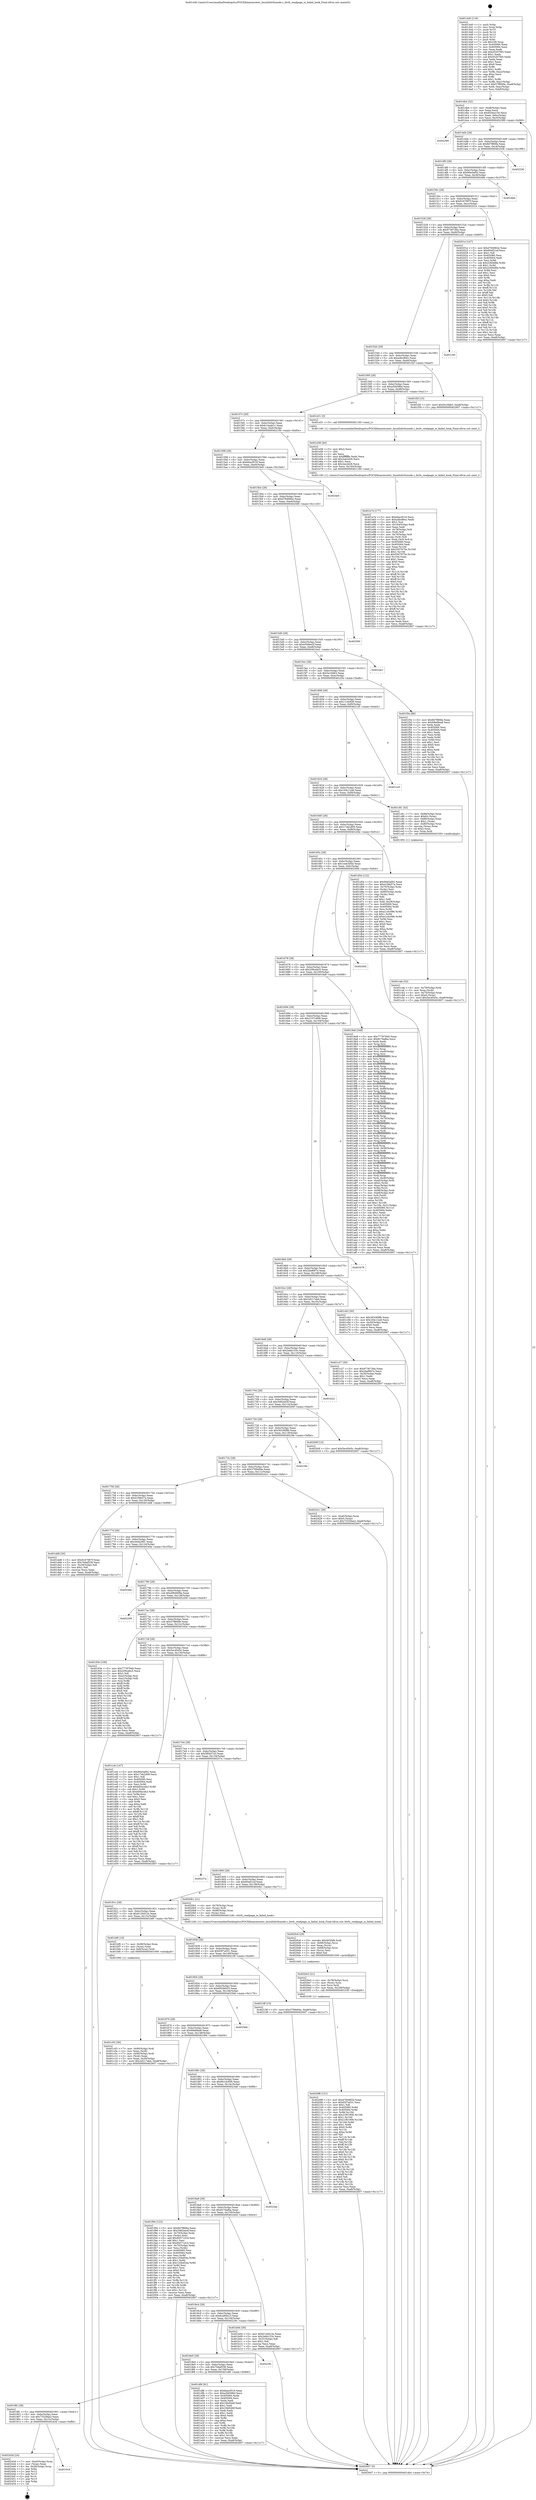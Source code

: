 digraph "0x401440" {
  label = "0x401440 (/mnt/c/Users/mathe/Desktop/tcc/POCII/binaries/extr_linuxfsbtrfsinode.c_btrfs_readpage_io_failed_hook_Final-ollvm.out::main(0))"
  labelloc = "t"
  node[shape=record]

  Entry [label="",width=0.3,height=0.3,shape=circle,fillcolor=black,style=filled]
  "0x4014b4" [label="{
     0x4014b4 [32]\l
     | [instrs]\l
     &nbsp;&nbsp;0x4014b4 \<+6\>: mov -0xa8(%rbp),%eax\l
     &nbsp;&nbsp;0x4014ba \<+2\>: mov %eax,%ecx\l
     &nbsp;&nbsp;0x4014bc \<+6\>: sub $0x820ea150,%ecx\l
     &nbsp;&nbsp;0x4014c2 \<+6\>: mov %eax,-0xbc(%rbp)\l
     &nbsp;&nbsp;0x4014c8 \<+6\>: mov %ecx,-0xc0(%rbp)\l
     &nbsp;&nbsp;0x4014ce \<+6\>: je 0000000000402389 \<main+0xf49\>\l
  }"]
  "0x402389" [label="{
     0x402389\l
  }", style=dashed]
  "0x4014d4" [label="{
     0x4014d4 [28]\l
     | [instrs]\l
     &nbsp;&nbsp;0x4014d4 \<+5\>: jmp 00000000004014d9 \<main+0x99\>\l
     &nbsp;&nbsp;0x4014d9 \<+6\>: mov -0xbc(%rbp),%eax\l
     &nbsp;&nbsp;0x4014df \<+5\>: sub $0x8d7f868a,%eax\l
     &nbsp;&nbsp;0x4014e4 \<+6\>: mov %eax,-0xc4(%rbp)\l
     &nbsp;&nbsp;0x4014ea \<+6\>: je 0000000000402536 \<main+0x10f6\>\l
  }"]
  Exit [label="",width=0.3,height=0.3,shape=circle,fillcolor=black,style=filled,peripheries=2]
  "0x402536" [label="{
     0x402536\l
  }", style=dashed]
  "0x4014f0" [label="{
     0x4014f0 [28]\l
     | [instrs]\l
     &nbsp;&nbsp;0x4014f0 \<+5\>: jmp 00000000004014f5 \<main+0xb5\>\l
     &nbsp;&nbsp;0x4014f5 \<+6\>: mov -0xbc(%rbp),%eax\l
     &nbsp;&nbsp;0x4014fb \<+5\>: sub $0x90e5af02,%eax\l
     &nbsp;&nbsp;0x401500 \<+6\>: mov %eax,-0xc8(%rbp)\l
     &nbsp;&nbsp;0x401506 \<+6\>: je 00000000004024bb \<main+0x107b\>\l
  }"]
  "0x401918" [label="{
     0x401918\l
  }", style=dashed]
  "0x4024bb" [label="{
     0x4024bb\l
  }", style=dashed]
  "0x40150c" [label="{
     0x40150c [28]\l
     | [instrs]\l
     &nbsp;&nbsp;0x40150c \<+5\>: jmp 0000000000401511 \<main+0xd1\>\l
     &nbsp;&nbsp;0x401511 \<+6\>: mov -0xbc(%rbp),%eax\l
     &nbsp;&nbsp;0x401517 \<+5\>: sub $0x9167997f,%eax\l
     &nbsp;&nbsp;0x40151c \<+6\>: mov %eax,-0xcc(%rbp)\l
     &nbsp;&nbsp;0x401522 \<+6\>: je 000000000040201e \<main+0xbde\>\l
  }"]
  "0x40243d" [label="{
     0x40243d [24]\l
     | [instrs]\l
     &nbsp;&nbsp;0x40243d \<+7\>: mov -0xa0(%rbp),%rax\l
     &nbsp;&nbsp;0x402444 \<+2\>: mov (%rax),%eax\l
     &nbsp;&nbsp;0x402446 \<+4\>: lea -0x28(%rbp),%rsp\l
     &nbsp;&nbsp;0x40244a \<+1\>: pop %rbx\l
     &nbsp;&nbsp;0x40244b \<+2\>: pop %r12\l
     &nbsp;&nbsp;0x40244d \<+2\>: pop %r13\l
     &nbsp;&nbsp;0x40244f \<+2\>: pop %r14\l
     &nbsp;&nbsp;0x402451 \<+2\>: pop %r15\l
     &nbsp;&nbsp;0x402453 \<+1\>: pop %rbp\l
     &nbsp;&nbsp;0x402454 \<+1\>: ret\l
  }"]
  "0x40201e" [label="{
     0x40201e [147]\l
     | [instrs]\l
     &nbsp;&nbsp;0x40201e \<+5\>: mov $0xd784982e,%eax\l
     &nbsp;&nbsp;0x402023 \<+5\>: mov $0x60ef21ef,%ecx\l
     &nbsp;&nbsp;0x402028 \<+2\>: mov $0x1,%dl\l
     &nbsp;&nbsp;0x40202a \<+7\>: mov 0x405060,%esi\l
     &nbsp;&nbsp;0x402031 \<+7\>: mov 0x405064,%edi\l
     &nbsp;&nbsp;0x402038 \<+3\>: mov %esi,%r8d\l
     &nbsp;&nbsp;0x40203b \<+7\>: sub $0x2260e8fe,%r8d\l
     &nbsp;&nbsp;0x402042 \<+4\>: sub $0x1,%r8d\l
     &nbsp;&nbsp;0x402046 \<+7\>: add $0x2260e8fe,%r8d\l
     &nbsp;&nbsp;0x40204d \<+4\>: imul %r8d,%esi\l
     &nbsp;&nbsp;0x402051 \<+3\>: and $0x1,%esi\l
     &nbsp;&nbsp;0x402054 \<+3\>: cmp $0x0,%esi\l
     &nbsp;&nbsp;0x402057 \<+4\>: sete %r9b\l
     &nbsp;&nbsp;0x40205b \<+3\>: cmp $0xa,%edi\l
     &nbsp;&nbsp;0x40205e \<+4\>: setl %r10b\l
     &nbsp;&nbsp;0x402062 \<+3\>: mov %r9b,%r11b\l
     &nbsp;&nbsp;0x402065 \<+4\>: xor $0xff,%r11b\l
     &nbsp;&nbsp;0x402069 \<+3\>: mov %r10b,%bl\l
     &nbsp;&nbsp;0x40206c \<+3\>: xor $0xff,%bl\l
     &nbsp;&nbsp;0x40206f \<+3\>: xor $0x0,%dl\l
     &nbsp;&nbsp;0x402072 \<+3\>: mov %r11b,%r14b\l
     &nbsp;&nbsp;0x402075 \<+4\>: and $0x0,%r14b\l
     &nbsp;&nbsp;0x402079 \<+3\>: and %dl,%r9b\l
     &nbsp;&nbsp;0x40207c \<+3\>: mov %bl,%r15b\l
     &nbsp;&nbsp;0x40207f \<+4\>: and $0x0,%r15b\l
     &nbsp;&nbsp;0x402083 \<+3\>: and %dl,%r10b\l
     &nbsp;&nbsp;0x402086 \<+3\>: or %r9b,%r14b\l
     &nbsp;&nbsp;0x402089 \<+3\>: or %r10b,%r15b\l
     &nbsp;&nbsp;0x40208c \<+3\>: xor %r15b,%r14b\l
     &nbsp;&nbsp;0x40208f \<+3\>: or %bl,%r11b\l
     &nbsp;&nbsp;0x402092 \<+4\>: xor $0xff,%r11b\l
     &nbsp;&nbsp;0x402096 \<+3\>: or $0x0,%dl\l
     &nbsp;&nbsp;0x402099 \<+3\>: and %dl,%r11b\l
     &nbsp;&nbsp;0x40209c \<+3\>: or %r11b,%r14b\l
     &nbsp;&nbsp;0x40209f \<+4\>: test $0x1,%r14b\l
     &nbsp;&nbsp;0x4020a3 \<+3\>: cmovne %ecx,%eax\l
     &nbsp;&nbsp;0x4020a6 \<+6\>: mov %eax,-0xa8(%rbp)\l
     &nbsp;&nbsp;0x4020ac \<+5\>: jmp 0000000000402607 \<main+0x11c7\>\l
  }"]
  "0x401528" [label="{
     0x401528 [28]\l
     | [instrs]\l
     &nbsp;&nbsp;0x401528 \<+5\>: jmp 000000000040152d \<main+0xed\>\l
     &nbsp;&nbsp;0x40152d \<+6\>: mov -0xbc(%rbp),%eax\l
     &nbsp;&nbsp;0x401533 \<+5\>: sub $0x9736736a,%eax\l
     &nbsp;&nbsp;0x401538 \<+6\>: mov %eax,-0xd0(%rbp)\l
     &nbsp;&nbsp;0x40153e \<+6\>: je 0000000000401c45 \<main+0x805\>\l
  }"]
  "0x4020f8" [label="{
     0x4020f8 [151]\l
     | [instrs]\l
     &nbsp;&nbsp;0x4020f8 \<+5\>: mov $0xd784982e,%eax\l
     &nbsp;&nbsp;0x4020fd \<+5\>: mov $0x65f7a031,%esi\l
     &nbsp;&nbsp;0x402102 \<+2\>: mov $0x1,%dl\l
     &nbsp;&nbsp;0x402104 \<+8\>: mov 0x405060,%r8d\l
     &nbsp;&nbsp;0x40210c \<+8\>: mov 0x405064,%r9d\l
     &nbsp;&nbsp;0x402114 \<+3\>: mov %r8d,%r10d\l
     &nbsp;&nbsp;0x402117 \<+7\>: add $0x21f61906,%r10d\l
     &nbsp;&nbsp;0x40211e \<+4\>: sub $0x1,%r10d\l
     &nbsp;&nbsp;0x402122 \<+7\>: sub $0x21f61906,%r10d\l
     &nbsp;&nbsp;0x402129 \<+4\>: imul %r10d,%r8d\l
     &nbsp;&nbsp;0x40212d \<+4\>: and $0x1,%r8d\l
     &nbsp;&nbsp;0x402131 \<+4\>: cmp $0x0,%r8d\l
     &nbsp;&nbsp;0x402135 \<+4\>: sete %r11b\l
     &nbsp;&nbsp;0x402139 \<+4\>: cmp $0xa,%r9d\l
     &nbsp;&nbsp;0x40213d \<+3\>: setl %bl\l
     &nbsp;&nbsp;0x402140 \<+3\>: mov %r11b,%r14b\l
     &nbsp;&nbsp;0x402143 \<+4\>: xor $0xff,%r14b\l
     &nbsp;&nbsp;0x402147 \<+3\>: mov %bl,%r15b\l
     &nbsp;&nbsp;0x40214a \<+4\>: xor $0xff,%r15b\l
     &nbsp;&nbsp;0x40214e \<+3\>: xor $0x0,%dl\l
     &nbsp;&nbsp;0x402151 \<+3\>: mov %r14b,%r12b\l
     &nbsp;&nbsp;0x402154 \<+4\>: and $0x0,%r12b\l
     &nbsp;&nbsp;0x402158 \<+3\>: and %dl,%r11b\l
     &nbsp;&nbsp;0x40215b \<+3\>: mov %r15b,%r13b\l
     &nbsp;&nbsp;0x40215e \<+4\>: and $0x0,%r13b\l
     &nbsp;&nbsp;0x402162 \<+2\>: and %dl,%bl\l
     &nbsp;&nbsp;0x402164 \<+3\>: or %r11b,%r12b\l
     &nbsp;&nbsp;0x402167 \<+3\>: or %bl,%r13b\l
     &nbsp;&nbsp;0x40216a \<+3\>: xor %r13b,%r12b\l
     &nbsp;&nbsp;0x40216d \<+3\>: or %r15b,%r14b\l
     &nbsp;&nbsp;0x402170 \<+4\>: xor $0xff,%r14b\l
     &nbsp;&nbsp;0x402174 \<+3\>: or $0x0,%dl\l
     &nbsp;&nbsp;0x402177 \<+3\>: and %dl,%r14b\l
     &nbsp;&nbsp;0x40217a \<+3\>: or %r14b,%r12b\l
     &nbsp;&nbsp;0x40217d \<+4\>: test $0x1,%r12b\l
     &nbsp;&nbsp;0x402181 \<+3\>: cmovne %esi,%eax\l
     &nbsp;&nbsp;0x402184 \<+6\>: mov %eax,-0xa8(%rbp)\l
     &nbsp;&nbsp;0x40218a \<+5\>: jmp 0000000000402607 \<main+0x11c7\>\l
  }"]
  "0x401c45" [label="{
     0x401c45\l
  }", style=dashed]
  "0x401544" [label="{
     0x401544 [28]\l
     | [instrs]\l
     &nbsp;&nbsp;0x401544 \<+5\>: jmp 0000000000401549 \<main+0x109\>\l
     &nbsp;&nbsp;0x401549 \<+6\>: mov -0xbc(%rbp),%eax\l
     &nbsp;&nbsp;0x40154f \<+5\>: sub $0xa4bc89cc,%eax\l
     &nbsp;&nbsp;0x401554 \<+6\>: mov %eax,-0xd4(%rbp)\l
     &nbsp;&nbsp;0x40155a \<+6\>: je 0000000000401f2f \<main+0xaef\>\l
  }"]
  "0x4020e3" [label="{
     0x4020e3 [21]\l
     | [instrs]\l
     &nbsp;&nbsp;0x4020e3 \<+4\>: mov -0x78(%rbp),%rcx\l
     &nbsp;&nbsp;0x4020e7 \<+3\>: mov (%rcx),%rcx\l
     &nbsp;&nbsp;0x4020ea \<+3\>: mov %rcx,%rdi\l
     &nbsp;&nbsp;0x4020ed \<+6\>: mov %eax,-0x168(%rbp)\l
     &nbsp;&nbsp;0x4020f3 \<+5\>: call 0000000000401030 \<free@plt\>\l
     | [calls]\l
     &nbsp;&nbsp;0x401030 \{1\} (unknown)\l
  }"]
  "0x401f2f" [label="{
     0x401f2f [15]\l
     | [instrs]\l
     &nbsp;&nbsp;0x401f2f \<+10\>: movl $0x5e18db3,-0xa8(%rbp)\l
     &nbsp;&nbsp;0x401f39 \<+5\>: jmp 0000000000402607 \<main+0x11c7\>\l
  }"]
  "0x401560" [label="{
     0x401560 [28]\l
     | [instrs]\l
     &nbsp;&nbsp;0x401560 \<+5\>: jmp 0000000000401565 \<main+0x125\>\l
     &nbsp;&nbsp;0x401565 \<+6\>: mov -0xbc(%rbp),%eax\l
     &nbsp;&nbsp;0x40156b \<+5\>: sub $0xa5f4596d,%eax\l
     &nbsp;&nbsp;0x401570 \<+6\>: mov %eax,-0xd8(%rbp)\l
     &nbsp;&nbsp;0x401576 \<+6\>: je 0000000000401e51 \<main+0xa11\>\l
  }"]
  "0x4020c6" [label="{
     0x4020c6 [29]\l
     | [instrs]\l
     &nbsp;&nbsp;0x4020c6 \<+10\>: movabs $0x4030d6,%rdi\l
     &nbsp;&nbsp;0x4020d0 \<+4\>: mov -0x68(%rbp),%rcx\l
     &nbsp;&nbsp;0x4020d4 \<+2\>: mov %eax,(%rcx)\l
     &nbsp;&nbsp;0x4020d6 \<+4\>: mov -0x68(%rbp),%rcx\l
     &nbsp;&nbsp;0x4020da \<+2\>: mov (%rcx),%esi\l
     &nbsp;&nbsp;0x4020dc \<+2\>: mov $0x0,%al\l
     &nbsp;&nbsp;0x4020de \<+5\>: call 0000000000401040 \<printf@plt\>\l
     | [calls]\l
     &nbsp;&nbsp;0x401040 \{1\} (unknown)\l
  }"]
  "0x401e51" [label="{
     0x401e51 [5]\l
     | [instrs]\l
     &nbsp;&nbsp;0x401e51 \<+5\>: call 0000000000401160 \<next_i\>\l
     | [calls]\l
     &nbsp;&nbsp;0x401160 \{1\} (/mnt/c/Users/mathe/Desktop/tcc/POCII/binaries/extr_linuxfsbtrfsinode.c_btrfs_readpage_io_failed_hook_Final-ollvm.out::next_i)\l
  }"]
  "0x40157c" [label="{
     0x40157c [28]\l
     | [instrs]\l
     &nbsp;&nbsp;0x40157c \<+5\>: jmp 0000000000401581 \<main+0x141\>\l
     &nbsp;&nbsp;0x401581 \<+6\>: mov -0xbc(%rbp),%eax\l
     &nbsp;&nbsp;0x401587 \<+5\>: sub $0xb14aab1c,%eax\l
     &nbsp;&nbsp;0x40158c \<+6\>: mov %eax,-0xdc(%rbp)\l
     &nbsp;&nbsp;0x401592 \<+6\>: je 000000000040219e \<main+0xd5e\>\l
  }"]
  "0x401e7e" [label="{
     0x401e7e [177]\l
     | [instrs]\l
     &nbsp;&nbsp;0x401e7e \<+5\>: mov $0xbbacf519,%ecx\l
     &nbsp;&nbsp;0x401e83 \<+5\>: mov $0xa4bc89cc,%edx\l
     &nbsp;&nbsp;0x401e88 \<+3\>: mov $0x1,%sil\l
     &nbsp;&nbsp;0x401e8b \<+6\>: mov -0x164(%rbp),%edi\l
     &nbsp;&nbsp;0x401e91 \<+3\>: imul %eax,%edi\l
     &nbsp;&nbsp;0x401e94 \<+4\>: mov -0x78(%rbp),%r8\l
     &nbsp;&nbsp;0x401e98 \<+3\>: mov (%r8),%r8\l
     &nbsp;&nbsp;0x401e9b \<+4\>: mov -0x70(%rbp),%r9\l
     &nbsp;&nbsp;0x401e9f \<+3\>: movslq (%r9),%r9\l
     &nbsp;&nbsp;0x401ea2 \<+4\>: mov %edi,(%r8,%r9,4)\l
     &nbsp;&nbsp;0x401ea6 \<+7\>: mov 0x405060,%eax\l
     &nbsp;&nbsp;0x401ead \<+7\>: mov 0x405064,%edi\l
     &nbsp;&nbsp;0x401eb4 \<+3\>: mov %eax,%r10d\l
     &nbsp;&nbsp;0x401eb7 \<+7\>: add $0x5507975e,%r10d\l
     &nbsp;&nbsp;0x401ebe \<+4\>: sub $0x1,%r10d\l
     &nbsp;&nbsp;0x401ec2 \<+7\>: sub $0x5507975e,%r10d\l
     &nbsp;&nbsp;0x401ec9 \<+4\>: imul %r10d,%eax\l
     &nbsp;&nbsp;0x401ecd \<+3\>: and $0x1,%eax\l
     &nbsp;&nbsp;0x401ed0 \<+3\>: cmp $0x0,%eax\l
     &nbsp;&nbsp;0x401ed3 \<+4\>: sete %r11b\l
     &nbsp;&nbsp;0x401ed7 \<+3\>: cmp $0xa,%edi\l
     &nbsp;&nbsp;0x401eda \<+3\>: setl %bl\l
     &nbsp;&nbsp;0x401edd \<+3\>: mov %r11b,%r14b\l
     &nbsp;&nbsp;0x401ee0 \<+4\>: xor $0xff,%r14b\l
     &nbsp;&nbsp;0x401ee4 \<+3\>: mov %bl,%r15b\l
     &nbsp;&nbsp;0x401ee7 \<+4\>: xor $0xff,%r15b\l
     &nbsp;&nbsp;0x401eeb \<+4\>: xor $0x0,%sil\l
     &nbsp;&nbsp;0x401eef \<+3\>: mov %r14b,%r12b\l
     &nbsp;&nbsp;0x401ef2 \<+4\>: and $0x0,%r12b\l
     &nbsp;&nbsp;0x401ef6 \<+3\>: and %sil,%r11b\l
     &nbsp;&nbsp;0x401ef9 \<+3\>: mov %r15b,%r13b\l
     &nbsp;&nbsp;0x401efc \<+4\>: and $0x0,%r13b\l
     &nbsp;&nbsp;0x401f00 \<+3\>: and %sil,%bl\l
     &nbsp;&nbsp;0x401f03 \<+3\>: or %r11b,%r12b\l
     &nbsp;&nbsp;0x401f06 \<+3\>: or %bl,%r13b\l
     &nbsp;&nbsp;0x401f09 \<+3\>: xor %r13b,%r12b\l
     &nbsp;&nbsp;0x401f0c \<+3\>: or %r15b,%r14b\l
     &nbsp;&nbsp;0x401f0f \<+4\>: xor $0xff,%r14b\l
     &nbsp;&nbsp;0x401f13 \<+4\>: or $0x0,%sil\l
     &nbsp;&nbsp;0x401f17 \<+3\>: and %sil,%r14b\l
     &nbsp;&nbsp;0x401f1a \<+3\>: or %r14b,%r12b\l
     &nbsp;&nbsp;0x401f1d \<+4\>: test $0x1,%r12b\l
     &nbsp;&nbsp;0x401f21 \<+3\>: cmovne %edx,%ecx\l
     &nbsp;&nbsp;0x401f24 \<+6\>: mov %ecx,-0xa8(%rbp)\l
     &nbsp;&nbsp;0x401f2a \<+5\>: jmp 0000000000402607 \<main+0x11c7\>\l
  }"]
  "0x40219e" [label="{
     0x40219e\l
  }", style=dashed]
  "0x401598" [label="{
     0x401598 [28]\l
     | [instrs]\l
     &nbsp;&nbsp;0x401598 \<+5\>: jmp 000000000040159d \<main+0x15d\>\l
     &nbsp;&nbsp;0x40159d \<+6\>: mov -0xbc(%rbp),%eax\l
     &nbsp;&nbsp;0x4015a3 \<+5\>: sub $0xbbacf519,%eax\l
     &nbsp;&nbsp;0x4015a8 \<+6\>: mov %eax,-0xe0(%rbp)\l
     &nbsp;&nbsp;0x4015ae \<+6\>: je 00000000004024e0 \<main+0x10a0\>\l
  }"]
  "0x401e56" [label="{
     0x401e56 [40]\l
     | [instrs]\l
     &nbsp;&nbsp;0x401e56 \<+5\>: mov $0x2,%ecx\l
     &nbsp;&nbsp;0x401e5b \<+1\>: cltd\l
     &nbsp;&nbsp;0x401e5c \<+2\>: idiv %ecx\l
     &nbsp;&nbsp;0x401e5e \<+6\>: imul $0xfffffffe,%edx,%ecx\l
     &nbsp;&nbsp;0x401e64 \<+6\>: add $0x2ee2d28,%ecx\l
     &nbsp;&nbsp;0x401e6a \<+3\>: add $0x1,%ecx\l
     &nbsp;&nbsp;0x401e6d \<+6\>: sub $0x2ee2d28,%ecx\l
     &nbsp;&nbsp;0x401e73 \<+6\>: mov %ecx,-0x164(%rbp)\l
     &nbsp;&nbsp;0x401e79 \<+5\>: call 0000000000401160 \<next_i\>\l
     | [calls]\l
     &nbsp;&nbsp;0x401160 \{1\} (/mnt/c/Users/mathe/Desktop/tcc/POCII/binaries/extr_linuxfsbtrfsinode.c_btrfs_readpage_io_failed_hook_Final-ollvm.out::next_i)\l
  }"]
  "0x4024e0" [label="{
     0x4024e0\l
  }", style=dashed]
  "0x4015b4" [label="{
     0x4015b4 [28]\l
     | [instrs]\l
     &nbsp;&nbsp;0x4015b4 \<+5\>: jmp 00000000004015b9 \<main+0x179\>\l
     &nbsp;&nbsp;0x4015b9 \<+6\>: mov -0xbc(%rbp),%eax\l
     &nbsp;&nbsp;0x4015bf \<+5\>: sub $0xd784982e,%eax\l
     &nbsp;&nbsp;0x4015c4 \<+6\>: mov %eax,-0xe4(%rbp)\l
     &nbsp;&nbsp;0x4015ca \<+6\>: je 0000000000402560 \<main+0x1120\>\l
  }"]
  "0x4018fc" [label="{
     0x4018fc [28]\l
     | [instrs]\l
     &nbsp;&nbsp;0x4018fc \<+5\>: jmp 0000000000401901 \<main+0x4c1\>\l
     &nbsp;&nbsp;0x401901 \<+6\>: mov -0xbc(%rbp),%eax\l
     &nbsp;&nbsp;0x401907 \<+5\>: sub $0x73329aa3,%eax\l
     &nbsp;&nbsp;0x40190c \<+6\>: mov %eax,-0x15c(%rbp)\l
     &nbsp;&nbsp;0x401912 \<+6\>: je 000000000040243d \<main+0xffd\>\l
  }"]
  "0x402560" [label="{
     0x402560\l
  }", style=dashed]
  "0x4015d0" [label="{
     0x4015d0 [28]\l
     | [instrs]\l
     &nbsp;&nbsp;0x4015d0 \<+5\>: jmp 00000000004015d5 \<main+0x195\>\l
     &nbsp;&nbsp;0x4015d5 \<+6\>: mov -0xbc(%rbp),%eax\l
     &nbsp;&nbsp;0x4015db \<+5\>: sub $0xe556ee2f,%eax\l
     &nbsp;&nbsp;0x4015e0 \<+6\>: mov %eax,-0xe8(%rbp)\l
     &nbsp;&nbsp;0x4015e6 \<+6\>: je 0000000000401be1 \<main+0x7a1\>\l
  }"]
  "0x401df6" [label="{
     0x401df6 [91]\l
     | [instrs]\l
     &nbsp;&nbsp;0x401df6 \<+5\>: mov $0xbbacf519,%eax\l
     &nbsp;&nbsp;0x401dfb \<+5\>: mov $0xa5f4596d,%ecx\l
     &nbsp;&nbsp;0x401e00 \<+7\>: mov 0x405060,%edx\l
     &nbsp;&nbsp;0x401e07 \<+7\>: mov 0x405064,%esi\l
     &nbsp;&nbsp;0x401e0e \<+2\>: mov %edx,%edi\l
     &nbsp;&nbsp;0x401e10 \<+6\>: add $0x1fdd5d4f,%edi\l
     &nbsp;&nbsp;0x401e16 \<+3\>: sub $0x1,%edi\l
     &nbsp;&nbsp;0x401e19 \<+6\>: sub $0x1fdd5d4f,%edi\l
     &nbsp;&nbsp;0x401e1f \<+3\>: imul %edi,%edx\l
     &nbsp;&nbsp;0x401e22 \<+3\>: and $0x1,%edx\l
     &nbsp;&nbsp;0x401e25 \<+3\>: cmp $0x0,%edx\l
     &nbsp;&nbsp;0x401e28 \<+4\>: sete %r8b\l
     &nbsp;&nbsp;0x401e2c \<+3\>: cmp $0xa,%esi\l
     &nbsp;&nbsp;0x401e2f \<+4\>: setl %r9b\l
     &nbsp;&nbsp;0x401e33 \<+3\>: mov %r8b,%r10b\l
     &nbsp;&nbsp;0x401e36 \<+3\>: and %r9b,%r10b\l
     &nbsp;&nbsp;0x401e39 \<+3\>: xor %r9b,%r8b\l
     &nbsp;&nbsp;0x401e3c \<+3\>: or %r8b,%r10b\l
     &nbsp;&nbsp;0x401e3f \<+4\>: test $0x1,%r10b\l
     &nbsp;&nbsp;0x401e43 \<+3\>: cmovne %ecx,%eax\l
     &nbsp;&nbsp;0x401e46 \<+6\>: mov %eax,-0xa8(%rbp)\l
     &nbsp;&nbsp;0x401e4c \<+5\>: jmp 0000000000402607 \<main+0x11c7\>\l
  }"]
  "0x401be1" [label="{
     0x401be1\l
  }", style=dashed]
  "0x4015ec" [label="{
     0x4015ec [28]\l
     | [instrs]\l
     &nbsp;&nbsp;0x4015ec \<+5\>: jmp 00000000004015f1 \<main+0x1b1\>\l
     &nbsp;&nbsp;0x4015f1 \<+6\>: mov -0xbc(%rbp),%eax\l
     &nbsp;&nbsp;0x4015f7 \<+5\>: sub $0x5e18db3,%eax\l
     &nbsp;&nbsp;0x4015fc \<+6\>: mov %eax,-0xec(%rbp)\l
     &nbsp;&nbsp;0x401602 \<+6\>: je 0000000000401f3e \<main+0xafe\>\l
  }"]
  "0x4018e0" [label="{
     0x4018e0 [28]\l
     | [instrs]\l
     &nbsp;&nbsp;0x4018e0 \<+5\>: jmp 00000000004018e5 \<main+0x4a5\>\l
     &nbsp;&nbsp;0x4018e5 \<+6\>: mov -0xbc(%rbp),%eax\l
     &nbsp;&nbsp;0x4018eb \<+5\>: sub $0x70daf538,%eax\l
     &nbsp;&nbsp;0x4018f0 \<+6\>: mov %eax,-0x158(%rbp)\l
     &nbsp;&nbsp;0x4018f6 \<+6\>: je 0000000000401df6 \<main+0x9b6\>\l
  }"]
  "0x401f3e" [label="{
     0x401f3e [86]\l
     | [instrs]\l
     &nbsp;&nbsp;0x401f3e \<+5\>: mov $0x8d7f868a,%eax\l
     &nbsp;&nbsp;0x401f43 \<+5\>: mov $0x69e6fea8,%ecx\l
     &nbsp;&nbsp;0x401f48 \<+2\>: xor %edx,%edx\l
     &nbsp;&nbsp;0x401f4a \<+7\>: mov 0x405060,%esi\l
     &nbsp;&nbsp;0x401f51 \<+7\>: mov 0x405064,%edi\l
     &nbsp;&nbsp;0x401f58 \<+3\>: sub $0x1,%edx\l
     &nbsp;&nbsp;0x401f5b \<+3\>: mov %esi,%r8d\l
     &nbsp;&nbsp;0x401f5e \<+3\>: add %edx,%r8d\l
     &nbsp;&nbsp;0x401f61 \<+4\>: imul %r8d,%esi\l
     &nbsp;&nbsp;0x401f65 \<+3\>: and $0x1,%esi\l
     &nbsp;&nbsp;0x401f68 \<+3\>: cmp $0x0,%esi\l
     &nbsp;&nbsp;0x401f6b \<+4\>: sete %r9b\l
     &nbsp;&nbsp;0x401f6f \<+3\>: cmp $0xa,%edi\l
     &nbsp;&nbsp;0x401f72 \<+4\>: setl %r10b\l
     &nbsp;&nbsp;0x401f76 \<+3\>: mov %r9b,%r11b\l
     &nbsp;&nbsp;0x401f79 \<+3\>: and %r10b,%r11b\l
     &nbsp;&nbsp;0x401f7c \<+3\>: xor %r10b,%r9b\l
     &nbsp;&nbsp;0x401f7f \<+3\>: or %r9b,%r11b\l
     &nbsp;&nbsp;0x401f82 \<+4\>: test $0x1,%r11b\l
     &nbsp;&nbsp;0x401f86 \<+3\>: cmovne %ecx,%eax\l
     &nbsp;&nbsp;0x401f89 \<+6\>: mov %eax,-0xa8(%rbp)\l
     &nbsp;&nbsp;0x401f8f \<+5\>: jmp 0000000000402607 \<main+0x11c7\>\l
  }"]
  "0x401608" [label="{
     0x401608 [28]\l
     | [instrs]\l
     &nbsp;&nbsp;0x401608 \<+5\>: jmp 000000000040160d \<main+0x1cd\>\l
     &nbsp;&nbsp;0x40160d \<+6\>: mov -0xbc(%rbp),%eax\l
     &nbsp;&nbsp;0x401613 \<+5\>: sub $0x11cfc856,%eax\l
     &nbsp;&nbsp;0x401618 \<+6\>: mov %eax,-0xf0(%rbp)\l
     &nbsp;&nbsp;0x40161e \<+6\>: je 00000000004021e5 \<main+0xda5\>\l
  }"]
  "0x40229c" [label="{
     0x40229c\l
  }", style=dashed]
  "0x4021e5" [label="{
     0x4021e5\l
  }", style=dashed]
  "0x401624" [label="{
     0x401624 [28]\l
     | [instrs]\l
     &nbsp;&nbsp;0x401624 \<+5\>: jmp 0000000000401629 \<main+0x1e9\>\l
     &nbsp;&nbsp;0x401629 \<+6\>: mov -0xbc(%rbp),%eax\l
     &nbsp;&nbsp;0x40162f \<+5\>: sub $0x164c12a6,%eax\l
     &nbsp;&nbsp;0x401634 \<+6\>: mov %eax,-0xf4(%rbp)\l
     &nbsp;&nbsp;0x40163a \<+6\>: je 0000000000401c81 \<main+0x841\>\l
  }"]
  "0x401cab" [label="{
     0x401cab [32]\l
     | [instrs]\l
     &nbsp;&nbsp;0x401cab \<+4\>: mov -0x78(%rbp),%rdi\l
     &nbsp;&nbsp;0x401caf \<+3\>: mov %rax,(%rdi)\l
     &nbsp;&nbsp;0x401cb2 \<+4\>: mov -0x70(%rbp),%rax\l
     &nbsp;&nbsp;0x401cb6 \<+6\>: movl $0x0,(%rax)\l
     &nbsp;&nbsp;0x401cbc \<+10\>: movl $0x5ec45e5c,-0xa8(%rbp)\l
     &nbsp;&nbsp;0x401cc6 \<+5\>: jmp 0000000000402607 \<main+0x11c7\>\l
  }"]
  "0x401c81" [label="{
     0x401c81 [42]\l
     | [instrs]\l
     &nbsp;&nbsp;0x401c81 \<+7\>: mov -0x88(%rbp),%rax\l
     &nbsp;&nbsp;0x401c88 \<+6\>: movl $0x64,(%rax)\l
     &nbsp;&nbsp;0x401c8e \<+4\>: mov -0x80(%rbp),%rax\l
     &nbsp;&nbsp;0x401c92 \<+6\>: movl $0x1,(%rax)\l
     &nbsp;&nbsp;0x401c98 \<+4\>: mov -0x80(%rbp),%rax\l
     &nbsp;&nbsp;0x401c9c \<+3\>: movslq (%rax),%rax\l
     &nbsp;&nbsp;0x401c9f \<+4\>: shl $0x2,%rax\l
     &nbsp;&nbsp;0x401ca3 \<+3\>: mov %rax,%rdi\l
     &nbsp;&nbsp;0x401ca6 \<+5\>: call 0000000000401050 \<malloc@plt\>\l
     | [calls]\l
     &nbsp;&nbsp;0x401050 \{1\} (unknown)\l
  }"]
  "0x401640" [label="{
     0x401640 [28]\l
     | [instrs]\l
     &nbsp;&nbsp;0x401640 \<+5\>: jmp 0000000000401645 \<main+0x205\>\l
     &nbsp;&nbsp;0x401645 \<+6\>: mov -0xbc(%rbp),%eax\l
     &nbsp;&nbsp;0x40164b \<+5\>: sub $0x17eb2d09,%eax\l
     &nbsp;&nbsp;0x401650 \<+6\>: mov %eax,-0xf8(%rbp)\l
     &nbsp;&nbsp;0x401656 \<+6\>: je 0000000000401d5e \<main+0x91e\>\l
  }"]
  "0x401c03" [label="{
     0x401c03 [36]\l
     | [instrs]\l
     &nbsp;&nbsp;0x401c03 \<+7\>: mov -0x90(%rbp),%rdi\l
     &nbsp;&nbsp;0x401c0a \<+2\>: mov %eax,(%rdi)\l
     &nbsp;&nbsp;0x401c0c \<+7\>: mov -0x90(%rbp),%rdi\l
     &nbsp;&nbsp;0x401c13 \<+2\>: mov (%rdi),%eax\l
     &nbsp;&nbsp;0x401c15 \<+3\>: mov %eax,-0x30(%rbp)\l
     &nbsp;&nbsp;0x401c18 \<+10\>: movl $0x2d217abd,-0xa8(%rbp)\l
     &nbsp;&nbsp;0x401c22 \<+5\>: jmp 0000000000402607 \<main+0x11c7\>\l
  }"]
  "0x401d5e" [label="{
     0x401d5e [122]\l
     | [instrs]\l
     &nbsp;&nbsp;0x401d5e \<+5\>: mov $0x90e5af02,%eax\l
     &nbsp;&nbsp;0x401d63 \<+5\>: mov $0x41fbb57a,%ecx\l
     &nbsp;&nbsp;0x401d68 \<+4\>: mov -0x70(%rbp),%rdx\l
     &nbsp;&nbsp;0x401d6c \<+2\>: mov (%rdx),%esi\l
     &nbsp;&nbsp;0x401d6e \<+4\>: mov -0x80(%rbp),%rdx\l
     &nbsp;&nbsp;0x401d72 \<+2\>: cmp (%rdx),%esi\l
     &nbsp;&nbsp;0x401d74 \<+4\>: setl %dil\l
     &nbsp;&nbsp;0x401d78 \<+4\>: and $0x1,%dil\l
     &nbsp;&nbsp;0x401d7c \<+4\>: mov %dil,-0x29(%rbp)\l
     &nbsp;&nbsp;0x401d80 \<+7\>: mov 0x405060,%esi\l
     &nbsp;&nbsp;0x401d87 \<+8\>: mov 0x405064,%r8d\l
     &nbsp;&nbsp;0x401d8f \<+3\>: mov %esi,%r9d\l
     &nbsp;&nbsp;0x401d92 \<+7\>: sub $0xe1cdc096,%r9d\l
     &nbsp;&nbsp;0x401d99 \<+4\>: sub $0x1,%r9d\l
     &nbsp;&nbsp;0x401d9d \<+7\>: add $0xe1cdc096,%r9d\l
     &nbsp;&nbsp;0x401da4 \<+4\>: imul %r9d,%esi\l
     &nbsp;&nbsp;0x401da8 \<+3\>: and $0x1,%esi\l
     &nbsp;&nbsp;0x401dab \<+3\>: cmp $0x0,%esi\l
     &nbsp;&nbsp;0x401dae \<+4\>: sete %dil\l
     &nbsp;&nbsp;0x401db2 \<+4\>: cmp $0xa,%r8d\l
     &nbsp;&nbsp;0x401db6 \<+4\>: setl %r10b\l
     &nbsp;&nbsp;0x401dba \<+3\>: mov %dil,%r11b\l
     &nbsp;&nbsp;0x401dbd \<+3\>: and %r10b,%r11b\l
     &nbsp;&nbsp;0x401dc0 \<+3\>: xor %r10b,%dil\l
     &nbsp;&nbsp;0x401dc3 \<+3\>: or %dil,%r11b\l
     &nbsp;&nbsp;0x401dc6 \<+4\>: test $0x1,%r11b\l
     &nbsp;&nbsp;0x401dca \<+3\>: cmovne %ecx,%eax\l
     &nbsp;&nbsp;0x401dcd \<+6\>: mov %eax,-0xa8(%rbp)\l
     &nbsp;&nbsp;0x401dd3 \<+5\>: jmp 0000000000402607 \<main+0x11c7\>\l
  }"]
  "0x40165c" [label="{
     0x40165c [28]\l
     | [instrs]\l
     &nbsp;&nbsp;0x40165c \<+5\>: jmp 0000000000401661 \<main+0x221\>\l
     &nbsp;&nbsp;0x401661 \<+6\>: mov -0xbc(%rbp),%eax\l
     &nbsp;&nbsp;0x401667 \<+5\>: sub $0x1eeb3d5d,%eax\l
     &nbsp;&nbsp;0x40166c \<+6\>: mov %eax,-0xfc(%rbp)\l
     &nbsp;&nbsp;0x401672 \<+6\>: je 000000000040240d \<main+0xfcd\>\l
  }"]
  "0x4018c4" [label="{
     0x4018c4 [28]\l
     | [instrs]\l
     &nbsp;&nbsp;0x4018c4 \<+5\>: jmp 00000000004018c9 \<main+0x489\>\l
     &nbsp;&nbsp;0x4018c9 \<+6\>: mov -0xbc(%rbp),%eax\l
     &nbsp;&nbsp;0x4018cf \<+5\>: sub $0x6ca85b13,%eax\l
     &nbsp;&nbsp;0x4018d4 \<+6\>: mov %eax,-0x154(%rbp)\l
     &nbsp;&nbsp;0x4018da \<+6\>: je 000000000040229c \<main+0xe5c\>\l
  }"]
  "0x40240d" [label="{
     0x40240d\l
  }", style=dashed]
  "0x401678" [label="{
     0x401678 [28]\l
     | [instrs]\l
     &nbsp;&nbsp;0x401678 \<+5\>: jmp 000000000040167d \<main+0x23d\>\l
     &nbsp;&nbsp;0x40167d \<+6\>: mov -0xbc(%rbp),%eax\l
     &nbsp;&nbsp;0x401683 \<+5\>: sub $0x209cebc5,%eax\l
     &nbsp;&nbsp;0x401688 \<+6\>: mov %eax,-0x100(%rbp)\l
     &nbsp;&nbsp;0x40168e \<+6\>: je 00000000004019a8 \<main+0x568\>\l
  }"]
  "0x401b04" [label="{
     0x401b04 [30]\l
     | [instrs]\l
     &nbsp;&nbsp;0x401b04 \<+5\>: mov $0x6120d12e,%eax\l
     &nbsp;&nbsp;0x401b09 \<+5\>: mov $0x2ebb153c,%ecx\l
     &nbsp;&nbsp;0x401b0e \<+3\>: mov -0x31(%rbp),%dl\l
     &nbsp;&nbsp;0x401b11 \<+3\>: test $0x1,%dl\l
     &nbsp;&nbsp;0x401b14 \<+3\>: cmovne %ecx,%eax\l
     &nbsp;&nbsp;0x401b17 \<+6\>: mov %eax,-0xa8(%rbp)\l
     &nbsp;&nbsp;0x401b1d \<+5\>: jmp 0000000000402607 \<main+0x11c7\>\l
  }"]
  "0x4019a8" [label="{
     0x4019a8 [348]\l
     | [instrs]\l
     &nbsp;&nbsp;0x4019a8 \<+5\>: mov $0x77787940,%eax\l
     &nbsp;&nbsp;0x4019ad \<+5\>: mov $0x6c76afba,%ecx\l
     &nbsp;&nbsp;0x4019b2 \<+2\>: xor %edx,%edx\l
     &nbsp;&nbsp;0x4019b4 \<+3\>: mov %rsp,%rsi\l
     &nbsp;&nbsp;0x4019b7 \<+4\>: add $0xfffffffffffffff0,%rsi\l
     &nbsp;&nbsp;0x4019bb \<+3\>: mov %rsi,%rsp\l
     &nbsp;&nbsp;0x4019be \<+7\>: mov %rsi,-0xa0(%rbp)\l
     &nbsp;&nbsp;0x4019c5 \<+3\>: mov %rsp,%rsi\l
     &nbsp;&nbsp;0x4019c8 \<+4\>: add $0xfffffffffffffff0,%rsi\l
     &nbsp;&nbsp;0x4019cc \<+3\>: mov %rsi,%rsp\l
     &nbsp;&nbsp;0x4019cf \<+3\>: mov %rsp,%rdi\l
     &nbsp;&nbsp;0x4019d2 \<+4\>: add $0xfffffffffffffff0,%rdi\l
     &nbsp;&nbsp;0x4019d6 \<+3\>: mov %rdi,%rsp\l
     &nbsp;&nbsp;0x4019d9 \<+7\>: mov %rdi,-0x98(%rbp)\l
     &nbsp;&nbsp;0x4019e0 \<+3\>: mov %rsp,%rdi\l
     &nbsp;&nbsp;0x4019e3 \<+4\>: add $0xfffffffffffffff0,%rdi\l
     &nbsp;&nbsp;0x4019e7 \<+3\>: mov %rdi,%rsp\l
     &nbsp;&nbsp;0x4019ea \<+7\>: mov %rdi,-0x90(%rbp)\l
     &nbsp;&nbsp;0x4019f1 \<+3\>: mov %rsp,%rdi\l
     &nbsp;&nbsp;0x4019f4 \<+4\>: add $0xfffffffffffffff0,%rdi\l
     &nbsp;&nbsp;0x4019f8 \<+3\>: mov %rdi,%rsp\l
     &nbsp;&nbsp;0x4019fb \<+7\>: mov %rdi,-0x88(%rbp)\l
     &nbsp;&nbsp;0x401a02 \<+3\>: mov %rsp,%rdi\l
     &nbsp;&nbsp;0x401a05 \<+4\>: add $0xfffffffffffffff0,%rdi\l
     &nbsp;&nbsp;0x401a09 \<+3\>: mov %rdi,%rsp\l
     &nbsp;&nbsp;0x401a0c \<+4\>: mov %rdi,-0x80(%rbp)\l
     &nbsp;&nbsp;0x401a10 \<+3\>: mov %rsp,%rdi\l
     &nbsp;&nbsp;0x401a13 \<+4\>: add $0xfffffffffffffff0,%rdi\l
     &nbsp;&nbsp;0x401a17 \<+3\>: mov %rdi,%rsp\l
     &nbsp;&nbsp;0x401a1a \<+4\>: mov %rdi,-0x78(%rbp)\l
     &nbsp;&nbsp;0x401a1e \<+3\>: mov %rsp,%rdi\l
     &nbsp;&nbsp;0x401a21 \<+4\>: add $0xfffffffffffffff0,%rdi\l
     &nbsp;&nbsp;0x401a25 \<+3\>: mov %rdi,%rsp\l
     &nbsp;&nbsp;0x401a28 \<+4\>: mov %rdi,-0x70(%rbp)\l
     &nbsp;&nbsp;0x401a2c \<+3\>: mov %rsp,%rdi\l
     &nbsp;&nbsp;0x401a2f \<+4\>: add $0xfffffffffffffff0,%rdi\l
     &nbsp;&nbsp;0x401a33 \<+3\>: mov %rdi,%rsp\l
     &nbsp;&nbsp;0x401a36 \<+4\>: mov %rdi,-0x68(%rbp)\l
     &nbsp;&nbsp;0x401a3a \<+3\>: mov %rsp,%rdi\l
     &nbsp;&nbsp;0x401a3d \<+4\>: add $0xfffffffffffffff0,%rdi\l
     &nbsp;&nbsp;0x401a41 \<+3\>: mov %rdi,%rsp\l
     &nbsp;&nbsp;0x401a44 \<+4\>: mov %rdi,-0x60(%rbp)\l
     &nbsp;&nbsp;0x401a48 \<+3\>: mov %rsp,%rdi\l
     &nbsp;&nbsp;0x401a4b \<+4\>: add $0xfffffffffffffff0,%rdi\l
     &nbsp;&nbsp;0x401a4f \<+3\>: mov %rdi,%rsp\l
     &nbsp;&nbsp;0x401a52 \<+4\>: mov %rdi,-0x58(%rbp)\l
     &nbsp;&nbsp;0x401a56 \<+3\>: mov %rsp,%rdi\l
     &nbsp;&nbsp;0x401a59 \<+4\>: add $0xfffffffffffffff0,%rdi\l
     &nbsp;&nbsp;0x401a5d \<+3\>: mov %rdi,%rsp\l
     &nbsp;&nbsp;0x401a60 \<+4\>: mov %rdi,-0x50(%rbp)\l
     &nbsp;&nbsp;0x401a64 \<+3\>: mov %rsp,%rdi\l
     &nbsp;&nbsp;0x401a67 \<+4\>: add $0xfffffffffffffff0,%rdi\l
     &nbsp;&nbsp;0x401a6b \<+3\>: mov %rdi,%rsp\l
     &nbsp;&nbsp;0x401a6e \<+4\>: mov %rdi,-0x48(%rbp)\l
     &nbsp;&nbsp;0x401a72 \<+3\>: mov %rsp,%rdi\l
     &nbsp;&nbsp;0x401a75 \<+4\>: add $0xfffffffffffffff0,%rdi\l
     &nbsp;&nbsp;0x401a79 \<+3\>: mov %rdi,%rsp\l
     &nbsp;&nbsp;0x401a7c \<+4\>: mov %rdi,-0x40(%rbp)\l
     &nbsp;&nbsp;0x401a80 \<+7\>: mov -0xa0(%rbp),%rdi\l
     &nbsp;&nbsp;0x401a87 \<+6\>: movl $0x0,(%rdi)\l
     &nbsp;&nbsp;0x401a8d \<+7\>: mov -0xac(%rbp),%r8d\l
     &nbsp;&nbsp;0x401a94 \<+3\>: mov %r8d,(%rsi)\l
     &nbsp;&nbsp;0x401a97 \<+7\>: mov -0x98(%rbp),%rdi\l
     &nbsp;&nbsp;0x401a9e \<+7\>: mov -0xb8(%rbp),%r9\l
     &nbsp;&nbsp;0x401aa5 \<+3\>: mov %r9,(%rdi)\l
     &nbsp;&nbsp;0x401aa8 \<+3\>: cmpl $0x2,(%rsi)\l
     &nbsp;&nbsp;0x401aab \<+4\>: setne %r10b\l
     &nbsp;&nbsp;0x401aaf \<+4\>: and $0x1,%r10b\l
     &nbsp;&nbsp;0x401ab3 \<+4\>: mov %r10b,-0x31(%rbp)\l
     &nbsp;&nbsp;0x401ab7 \<+8\>: mov 0x405060,%r11d\l
     &nbsp;&nbsp;0x401abf \<+7\>: mov 0x405064,%ebx\l
     &nbsp;&nbsp;0x401ac6 \<+3\>: sub $0x1,%edx\l
     &nbsp;&nbsp;0x401ac9 \<+3\>: mov %r11d,%r14d\l
     &nbsp;&nbsp;0x401acc \<+3\>: add %edx,%r14d\l
     &nbsp;&nbsp;0x401acf \<+4\>: imul %r14d,%r11d\l
     &nbsp;&nbsp;0x401ad3 \<+4\>: and $0x1,%r11d\l
     &nbsp;&nbsp;0x401ad7 \<+4\>: cmp $0x0,%r11d\l
     &nbsp;&nbsp;0x401adb \<+4\>: sete %r10b\l
     &nbsp;&nbsp;0x401adf \<+3\>: cmp $0xa,%ebx\l
     &nbsp;&nbsp;0x401ae2 \<+4\>: setl %r15b\l
     &nbsp;&nbsp;0x401ae6 \<+3\>: mov %r10b,%r12b\l
     &nbsp;&nbsp;0x401ae9 \<+3\>: and %r15b,%r12b\l
     &nbsp;&nbsp;0x401aec \<+3\>: xor %r15b,%r10b\l
     &nbsp;&nbsp;0x401aef \<+3\>: or %r10b,%r12b\l
     &nbsp;&nbsp;0x401af2 \<+4\>: test $0x1,%r12b\l
     &nbsp;&nbsp;0x401af6 \<+3\>: cmovne %ecx,%eax\l
     &nbsp;&nbsp;0x401af9 \<+6\>: mov %eax,-0xa8(%rbp)\l
     &nbsp;&nbsp;0x401aff \<+5\>: jmp 0000000000402607 \<main+0x11c7\>\l
  }"]
  "0x401694" [label="{
     0x401694 [28]\l
     | [instrs]\l
     &nbsp;&nbsp;0x401694 \<+5\>: jmp 0000000000401699 \<main+0x259\>\l
     &nbsp;&nbsp;0x401699 \<+6\>: mov -0xbc(%rbp),%eax\l
     &nbsp;&nbsp;0x40169f \<+5\>: sub $0x2107c608,%eax\l
     &nbsp;&nbsp;0x4016a4 \<+6\>: mov %eax,-0x104(%rbp)\l
     &nbsp;&nbsp;0x4016aa \<+6\>: je 0000000000401b78 \<main+0x738\>\l
  }"]
  "0x4018a8" [label="{
     0x4018a8 [28]\l
     | [instrs]\l
     &nbsp;&nbsp;0x4018a8 \<+5\>: jmp 00000000004018ad \<main+0x46d\>\l
     &nbsp;&nbsp;0x4018ad \<+6\>: mov -0xbc(%rbp),%eax\l
     &nbsp;&nbsp;0x4018b3 \<+5\>: sub $0x6c76afba,%eax\l
     &nbsp;&nbsp;0x4018b8 \<+6\>: mov %eax,-0x150(%rbp)\l
     &nbsp;&nbsp;0x4018be \<+6\>: je 0000000000401b04 \<main+0x6c4\>\l
  }"]
  "0x401b78" [label="{
     0x401b78\l
  }", style=dashed]
  "0x4016b0" [label="{
     0x4016b0 [28]\l
     | [instrs]\l
     &nbsp;&nbsp;0x4016b0 \<+5\>: jmp 00000000004016b5 \<main+0x275\>\l
     &nbsp;&nbsp;0x4016b5 \<+6\>: mov -0xbc(%rbp),%eax\l
     &nbsp;&nbsp;0x4016bb \<+5\>: sub $0x2bef667e,%eax\l
     &nbsp;&nbsp;0x4016c0 \<+6\>: mov %eax,-0x108(%rbp)\l
     &nbsp;&nbsp;0x4016c6 \<+6\>: je 0000000000401c63 \<main+0x823\>\l
  }"]
  "0x4023ab" [label="{
     0x4023ab\l
  }", style=dashed]
  "0x401c63" [label="{
     0x401c63 [30]\l
     | [instrs]\l
     &nbsp;&nbsp;0x401c63 \<+5\>: mov $0x363369fb,%eax\l
     &nbsp;&nbsp;0x401c68 \<+5\>: mov $0x164c12a6,%ecx\l
     &nbsp;&nbsp;0x401c6d \<+3\>: mov -0x30(%rbp),%edx\l
     &nbsp;&nbsp;0x401c70 \<+3\>: cmp $0x0,%edx\l
     &nbsp;&nbsp;0x401c73 \<+3\>: cmove %ecx,%eax\l
     &nbsp;&nbsp;0x401c76 \<+6\>: mov %eax,-0xa8(%rbp)\l
     &nbsp;&nbsp;0x401c7c \<+5\>: jmp 0000000000402607 \<main+0x11c7\>\l
  }"]
  "0x4016cc" [label="{
     0x4016cc [28]\l
     | [instrs]\l
     &nbsp;&nbsp;0x4016cc \<+5\>: jmp 00000000004016d1 \<main+0x291\>\l
     &nbsp;&nbsp;0x4016d1 \<+6\>: mov -0xbc(%rbp),%eax\l
     &nbsp;&nbsp;0x4016d7 \<+5\>: sub $0x2d217abd,%eax\l
     &nbsp;&nbsp;0x4016dc \<+6\>: mov %eax,-0x10c(%rbp)\l
     &nbsp;&nbsp;0x4016e2 \<+6\>: je 0000000000401c27 \<main+0x7e7\>\l
  }"]
  "0x40188c" [label="{
     0x40188c [28]\l
     | [instrs]\l
     &nbsp;&nbsp;0x40188c \<+5\>: jmp 0000000000401891 \<main+0x451\>\l
     &nbsp;&nbsp;0x401891 \<+6\>: mov -0xbc(%rbp),%eax\l
     &nbsp;&nbsp;0x401897 \<+5\>: sub $0x6b1dc656,%eax\l
     &nbsp;&nbsp;0x40189c \<+6\>: mov %eax,-0x14c(%rbp)\l
     &nbsp;&nbsp;0x4018a2 \<+6\>: je 00000000004023ab \<main+0xf6b\>\l
  }"]
  "0x401c27" [label="{
     0x401c27 [30]\l
     | [instrs]\l
     &nbsp;&nbsp;0x401c27 \<+5\>: mov $0x9736736a,%eax\l
     &nbsp;&nbsp;0x401c2c \<+5\>: mov $0x2bef667e,%ecx\l
     &nbsp;&nbsp;0x401c31 \<+3\>: mov -0x30(%rbp),%edx\l
     &nbsp;&nbsp;0x401c34 \<+3\>: cmp $0x1,%edx\l
     &nbsp;&nbsp;0x401c37 \<+3\>: cmovl %ecx,%eax\l
     &nbsp;&nbsp;0x401c3a \<+6\>: mov %eax,-0xa8(%rbp)\l
     &nbsp;&nbsp;0x401c40 \<+5\>: jmp 0000000000402607 \<main+0x11c7\>\l
  }"]
  "0x4016e8" [label="{
     0x4016e8 [28]\l
     | [instrs]\l
     &nbsp;&nbsp;0x4016e8 \<+5\>: jmp 00000000004016ed \<main+0x2ad\>\l
     &nbsp;&nbsp;0x4016ed \<+6\>: mov -0xbc(%rbp),%eax\l
     &nbsp;&nbsp;0x4016f3 \<+5\>: sub $0x2ebb153c,%eax\l
     &nbsp;&nbsp;0x4016f8 \<+6\>: mov %eax,-0x110(%rbp)\l
     &nbsp;&nbsp;0x4016fe \<+6\>: je 0000000000401b22 \<main+0x6e2\>\l
  }"]
  "0x401f94" [label="{
     0x401f94 [123]\l
     | [instrs]\l
     &nbsp;&nbsp;0x401f94 \<+5\>: mov $0x8d7f868a,%eax\l
     &nbsp;&nbsp;0x401f99 \<+5\>: mov $0x3482eb3f,%ecx\l
     &nbsp;&nbsp;0x401f9e \<+4\>: mov -0x70(%rbp),%rdx\l
     &nbsp;&nbsp;0x401fa2 \<+2\>: mov (%rdx),%esi\l
     &nbsp;&nbsp;0x401fa4 \<+6\>: add $0x84571d16,%esi\l
     &nbsp;&nbsp;0x401faa \<+3\>: add $0x1,%esi\l
     &nbsp;&nbsp;0x401fad \<+6\>: sub $0x84571d16,%esi\l
     &nbsp;&nbsp;0x401fb3 \<+4\>: mov -0x70(%rbp),%rdx\l
     &nbsp;&nbsp;0x401fb7 \<+2\>: mov %esi,(%rdx)\l
     &nbsp;&nbsp;0x401fb9 \<+7\>: mov 0x405060,%esi\l
     &nbsp;&nbsp;0x401fc0 \<+7\>: mov 0x405064,%edi\l
     &nbsp;&nbsp;0x401fc7 \<+3\>: mov %esi,%r8d\l
     &nbsp;&nbsp;0x401fca \<+7\>: add $0x125bd54a,%r8d\l
     &nbsp;&nbsp;0x401fd1 \<+4\>: sub $0x1,%r8d\l
     &nbsp;&nbsp;0x401fd5 \<+7\>: sub $0x125bd54a,%r8d\l
     &nbsp;&nbsp;0x401fdc \<+4\>: imul %r8d,%esi\l
     &nbsp;&nbsp;0x401fe0 \<+3\>: and $0x1,%esi\l
     &nbsp;&nbsp;0x401fe3 \<+3\>: cmp $0x0,%esi\l
     &nbsp;&nbsp;0x401fe6 \<+4\>: sete %r9b\l
     &nbsp;&nbsp;0x401fea \<+3\>: cmp $0xa,%edi\l
     &nbsp;&nbsp;0x401fed \<+4\>: setl %r10b\l
     &nbsp;&nbsp;0x401ff1 \<+3\>: mov %r9b,%r11b\l
     &nbsp;&nbsp;0x401ff4 \<+3\>: and %r10b,%r11b\l
     &nbsp;&nbsp;0x401ff7 \<+3\>: xor %r10b,%r9b\l
     &nbsp;&nbsp;0x401ffa \<+3\>: or %r9b,%r11b\l
     &nbsp;&nbsp;0x401ffd \<+4\>: test $0x1,%r11b\l
     &nbsp;&nbsp;0x402001 \<+3\>: cmovne %ecx,%eax\l
     &nbsp;&nbsp;0x402004 \<+6\>: mov %eax,-0xa8(%rbp)\l
     &nbsp;&nbsp;0x40200a \<+5\>: jmp 0000000000402607 \<main+0x11c7\>\l
  }"]
  "0x401b22" [label="{
     0x401b22\l
  }", style=dashed]
  "0x401704" [label="{
     0x401704 [28]\l
     | [instrs]\l
     &nbsp;&nbsp;0x401704 \<+5\>: jmp 0000000000401709 \<main+0x2c9\>\l
     &nbsp;&nbsp;0x401709 \<+6\>: mov -0xbc(%rbp),%eax\l
     &nbsp;&nbsp;0x40170f \<+5\>: sub $0x3482eb3f,%eax\l
     &nbsp;&nbsp;0x401714 \<+6\>: mov %eax,-0x114(%rbp)\l
     &nbsp;&nbsp;0x40171a \<+6\>: je 000000000040200f \<main+0xbcf\>\l
  }"]
  "0x401870" [label="{
     0x401870 [28]\l
     | [instrs]\l
     &nbsp;&nbsp;0x401870 \<+5\>: jmp 0000000000401875 \<main+0x435\>\l
     &nbsp;&nbsp;0x401875 \<+6\>: mov -0xbc(%rbp),%eax\l
     &nbsp;&nbsp;0x40187b \<+5\>: sub $0x69e6fea8,%eax\l
     &nbsp;&nbsp;0x401880 \<+6\>: mov %eax,-0x148(%rbp)\l
     &nbsp;&nbsp;0x401886 \<+6\>: je 0000000000401f94 \<main+0xb54\>\l
  }"]
  "0x40200f" [label="{
     0x40200f [15]\l
     | [instrs]\l
     &nbsp;&nbsp;0x40200f \<+10\>: movl $0x5ec45e5c,-0xa8(%rbp)\l
     &nbsp;&nbsp;0x402019 \<+5\>: jmp 0000000000402607 \<main+0x11c7\>\l
  }"]
  "0x401720" [label="{
     0x401720 [28]\l
     | [instrs]\l
     &nbsp;&nbsp;0x401720 \<+5\>: jmp 0000000000401725 \<main+0x2e5\>\l
     &nbsp;&nbsp;0x401725 \<+6\>: mov -0xbc(%rbp),%eax\l
     &nbsp;&nbsp;0x40172b \<+5\>: sub $0x363369fb,%eax\l
     &nbsp;&nbsp;0x401730 \<+6\>: mov %eax,-0x118(%rbp)\l
     &nbsp;&nbsp;0x401736 \<+6\>: je 00000000004023fe \<main+0xfbe\>\l
  }"]
  "0x4025b6" [label="{
     0x4025b6\l
  }", style=dashed]
  "0x4023fe" [label="{
     0x4023fe\l
  }", style=dashed]
  "0x40173c" [label="{
     0x40173c [28]\l
     | [instrs]\l
     &nbsp;&nbsp;0x40173c \<+5\>: jmp 0000000000401741 \<main+0x301\>\l
     &nbsp;&nbsp;0x401741 \<+6\>: mov -0xbc(%rbp),%eax\l
     &nbsp;&nbsp;0x401747 \<+5\>: sub $0x3799e84a,%eax\l
     &nbsp;&nbsp;0x40174c \<+6\>: mov %eax,-0x11c(%rbp)\l
     &nbsp;&nbsp;0x401752 \<+6\>: je 0000000000402421 \<main+0xfe1\>\l
  }"]
  "0x401854" [label="{
     0x401854 [28]\l
     | [instrs]\l
     &nbsp;&nbsp;0x401854 \<+5\>: jmp 0000000000401859 \<main+0x419\>\l
     &nbsp;&nbsp;0x401859 \<+6\>: mov -0xbc(%rbp),%eax\l
     &nbsp;&nbsp;0x40185f \<+5\>: sub $0x6920b025,%eax\l
     &nbsp;&nbsp;0x401864 \<+6\>: mov %eax,-0x144(%rbp)\l
     &nbsp;&nbsp;0x40186a \<+6\>: je 00000000004025b6 \<main+0x1176\>\l
  }"]
  "0x402421" [label="{
     0x402421 [28]\l
     | [instrs]\l
     &nbsp;&nbsp;0x402421 \<+7\>: mov -0xa0(%rbp),%rax\l
     &nbsp;&nbsp;0x402428 \<+6\>: movl $0x0,(%rax)\l
     &nbsp;&nbsp;0x40242e \<+10\>: movl $0x73329aa3,-0xa8(%rbp)\l
     &nbsp;&nbsp;0x402438 \<+5\>: jmp 0000000000402607 \<main+0x11c7\>\l
  }"]
  "0x401758" [label="{
     0x401758 [28]\l
     | [instrs]\l
     &nbsp;&nbsp;0x401758 \<+5\>: jmp 000000000040175d \<main+0x31d\>\l
     &nbsp;&nbsp;0x40175d \<+6\>: mov -0xbc(%rbp),%eax\l
     &nbsp;&nbsp;0x401763 \<+5\>: sub $0x41fbb57a,%eax\l
     &nbsp;&nbsp;0x401768 \<+6\>: mov %eax,-0x120(%rbp)\l
     &nbsp;&nbsp;0x40176e \<+6\>: je 0000000000401dd8 \<main+0x998\>\l
  }"]
  "0x40218f" [label="{
     0x40218f [15]\l
     | [instrs]\l
     &nbsp;&nbsp;0x40218f \<+10\>: movl $0x3799e84a,-0xa8(%rbp)\l
     &nbsp;&nbsp;0x402199 \<+5\>: jmp 0000000000402607 \<main+0x11c7\>\l
  }"]
  "0x401dd8" [label="{
     0x401dd8 [30]\l
     | [instrs]\l
     &nbsp;&nbsp;0x401dd8 \<+5\>: mov $0x9167997f,%eax\l
     &nbsp;&nbsp;0x401ddd \<+5\>: mov $0x70daf538,%ecx\l
     &nbsp;&nbsp;0x401de2 \<+3\>: mov -0x29(%rbp),%dl\l
     &nbsp;&nbsp;0x401de5 \<+3\>: test $0x1,%dl\l
     &nbsp;&nbsp;0x401de8 \<+3\>: cmovne %ecx,%eax\l
     &nbsp;&nbsp;0x401deb \<+6\>: mov %eax,-0xa8(%rbp)\l
     &nbsp;&nbsp;0x401df1 \<+5\>: jmp 0000000000402607 \<main+0x11c7\>\l
  }"]
  "0x401774" [label="{
     0x401774 [28]\l
     | [instrs]\l
     &nbsp;&nbsp;0x401774 \<+5\>: jmp 0000000000401779 \<main+0x339\>\l
     &nbsp;&nbsp;0x401779 \<+6\>: mov -0xbc(%rbp),%eax\l
     &nbsp;&nbsp;0x40177f \<+5\>: sub $0x440a26f1,%eax\l
     &nbsp;&nbsp;0x401784 \<+6\>: mov %eax,-0x124(%rbp)\l
     &nbsp;&nbsp;0x40178a \<+6\>: je 000000000040249a \<main+0x105a\>\l
  }"]
  "0x401838" [label="{
     0x401838 [28]\l
     | [instrs]\l
     &nbsp;&nbsp;0x401838 \<+5\>: jmp 000000000040183d \<main+0x3fd\>\l
     &nbsp;&nbsp;0x40183d \<+6\>: mov -0xbc(%rbp),%eax\l
     &nbsp;&nbsp;0x401843 \<+5\>: sub $0x65f7a031,%eax\l
     &nbsp;&nbsp;0x401848 \<+6\>: mov %eax,-0x140(%rbp)\l
     &nbsp;&nbsp;0x40184e \<+6\>: je 000000000040218f \<main+0xd4f\>\l
  }"]
  "0x40249a" [label="{
     0x40249a\l
  }", style=dashed]
  "0x401790" [label="{
     0x401790 [28]\l
     | [instrs]\l
     &nbsp;&nbsp;0x401790 \<+5\>: jmp 0000000000401795 \<main+0x355\>\l
     &nbsp;&nbsp;0x401795 \<+6\>: mov -0xbc(%rbp),%eax\l
     &nbsp;&nbsp;0x40179b \<+5\>: sub $0x4964908a,%eax\l
     &nbsp;&nbsp;0x4017a0 \<+6\>: mov %eax,-0x128(%rbp)\l
     &nbsp;&nbsp;0x4017a6 \<+6\>: je 0000000000402209 \<main+0xdc9\>\l
  }"]
  "0x401bf0" [label="{
     0x401bf0 [19]\l
     | [instrs]\l
     &nbsp;&nbsp;0x401bf0 \<+7\>: mov -0x98(%rbp),%rax\l
     &nbsp;&nbsp;0x401bf7 \<+3\>: mov (%rax),%rax\l
     &nbsp;&nbsp;0x401bfa \<+4\>: mov 0x8(%rax),%rdi\l
     &nbsp;&nbsp;0x401bfe \<+5\>: call 0000000000401060 \<atoi@plt\>\l
     | [calls]\l
     &nbsp;&nbsp;0x401060 \{1\} (unknown)\l
  }"]
  "0x402209" [label="{
     0x402209\l
  }", style=dashed]
  "0x4017ac" [label="{
     0x4017ac [28]\l
     | [instrs]\l
     &nbsp;&nbsp;0x4017ac \<+5\>: jmp 00000000004017b1 \<main+0x371\>\l
     &nbsp;&nbsp;0x4017b1 \<+6\>: mov -0xbc(%rbp),%eax\l
     &nbsp;&nbsp;0x4017b7 \<+5\>: sub $0x57ffd49e,%eax\l
     &nbsp;&nbsp;0x4017bc \<+6\>: mov %eax,-0x12c(%rbp)\l
     &nbsp;&nbsp;0x4017c2 \<+6\>: je 000000000040193e \<main+0x4fe\>\l
  }"]
  "0x40181c" [label="{
     0x40181c [28]\l
     | [instrs]\l
     &nbsp;&nbsp;0x40181c \<+5\>: jmp 0000000000401821 \<main+0x3e1\>\l
     &nbsp;&nbsp;0x401821 \<+6\>: mov -0xbc(%rbp),%eax\l
     &nbsp;&nbsp;0x401827 \<+5\>: sub $0x6120d12e,%eax\l
     &nbsp;&nbsp;0x40182c \<+6\>: mov %eax,-0x13c(%rbp)\l
     &nbsp;&nbsp;0x401832 \<+6\>: je 0000000000401bf0 \<main+0x7b0\>\l
  }"]
  "0x40193e" [label="{
     0x40193e [106]\l
     | [instrs]\l
     &nbsp;&nbsp;0x40193e \<+5\>: mov $0x77787940,%eax\l
     &nbsp;&nbsp;0x401943 \<+5\>: mov $0x209cebc5,%ecx\l
     &nbsp;&nbsp;0x401948 \<+2\>: mov $0x1,%dl\l
     &nbsp;&nbsp;0x40194a \<+7\>: mov -0xa2(%rbp),%sil\l
     &nbsp;&nbsp;0x401951 \<+7\>: mov -0xa1(%rbp),%dil\l
     &nbsp;&nbsp;0x401958 \<+3\>: mov %sil,%r8b\l
     &nbsp;&nbsp;0x40195b \<+4\>: xor $0xff,%r8b\l
     &nbsp;&nbsp;0x40195f \<+3\>: mov %dil,%r9b\l
     &nbsp;&nbsp;0x401962 \<+4\>: xor $0xff,%r9b\l
     &nbsp;&nbsp;0x401966 \<+3\>: xor $0x0,%dl\l
     &nbsp;&nbsp;0x401969 \<+3\>: mov %r8b,%r10b\l
     &nbsp;&nbsp;0x40196c \<+4\>: and $0x0,%r10b\l
     &nbsp;&nbsp;0x401970 \<+3\>: and %dl,%sil\l
     &nbsp;&nbsp;0x401973 \<+3\>: mov %r9b,%r11b\l
     &nbsp;&nbsp;0x401976 \<+4\>: and $0x0,%r11b\l
     &nbsp;&nbsp;0x40197a \<+3\>: and %dl,%dil\l
     &nbsp;&nbsp;0x40197d \<+3\>: or %sil,%r10b\l
     &nbsp;&nbsp;0x401980 \<+3\>: or %dil,%r11b\l
     &nbsp;&nbsp;0x401983 \<+3\>: xor %r11b,%r10b\l
     &nbsp;&nbsp;0x401986 \<+3\>: or %r9b,%r8b\l
     &nbsp;&nbsp;0x401989 \<+4\>: xor $0xff,%r8b\l
     &nbsp;&nbsp;0x40198d \<+3\>: or $0x0,%dl\l
     &nbsp;&nbsp;0x401990 \<+3\>: and %dl,%r8b\l
     &nbsp;&nbsp;0x401993 \<+3\>: or %r8b,%r10b\l
     &nbsp;&nbsp;0x401996 \<+4\>: test $0x1,%r10b\l
     &nbsp;&nbsp;0x40199a \<+3\>: cmovne %ecx,%eax\l
     &nbsp;&nbsp;0x40199d \<+6\>: mov %eax,-0xa8(%rbp)\l
     &nbsp;&nbsp;0x4019a3 \<+5\>: jmp 0000000000402607 \<main+0x11c7\>\l
  }"]
  "0x4017c8" [label="{
     0x4017c8 [28]\l
     | [instrs]\l
     &nbsp;&nbsp;0x4017c8 \<+5\>: jmp 00000000004017cd \<main+0x38d\>\l
     &nbsp;&nbsp;0x4017cd \<+6\>: mov -0xbc(%rbp),%eax\l
     &nbsp;&nbsp;0x4017d3 \<+5\>: sub $0x5ec45e5c,%eax\l
     &nbsp;&nbsp;0x4017d8 \<+6\>: mov %eax,-0x130(%rbp)\l
     &nbsp;&nbsp;0x4017de \<+6\>: je 0000000000401ccb \<main+0x88b\>\l
  }"]
  "0x402607" [label="{
     0x402607 [5]\l
     | [instrs]\l
     &nbsp;&nbsp;0x402607 \<+5\>: jmp 00000000004014b4 \<main+0x74\>\l
  }"]
  "0x401440" [label="{
     0x401440 [116]\l
     | [instrs]\l
     &nbsp;&nbsp;0x401440 \<+1\>: push %rbp\l
     &nbsp;&nbsp;0x401441 \<+3\>: mov %rsp,%rbp\l
     &nbsp;&nbsp;0x401444 \<+2\>: push %r15\l
     &nbsp;&nbsp;0x401446 \<+2\>: push %r14\l
     &nbsp;&nbsp;0x401448 \<+2\>: push %r13\l
     &nbsp;&nbsp;0x40144a \<+2\>: push %r12\l
     &nbsp;&nbsp;0x40144c \<+1\>: push %rbx\l
     &nbsp;&nbsp;0x40144d \<+7\>: sub $0x168,%rsp\l
     &nbsp;&nbsp;0x401454 \<+7\>: mov 0x405060,%eax\l
     &nbsp;&nbsp;0x40145b \<+7\>: mov 0x405064,%ecx\l
     &nbsp;&nbsp;0x401462 \<+2\>: mov %eax,%edx\l
     &nbsp;&nbsp;0x401464 \<+6\>: add $0x452076f3,%edx\l
     &nbsp;&nbsp;0x40146a \<+3\>: sub $0x1,%edx\l
     &nbsp;&nbsp;0x40146d \<+6\>: sub $0x452076f3,%edx\l
     &nbsp;&nbsp;0x401473 \<+3\>: imul %edx,%eax\l
     &nbsp;&nbsp;0x401476 \<+3\>: and $0x1,%eax\l
     &nbsp;&nbsp;0x401479 \<+3\>: cmp $0x0,%eax\l
     &nbsp;&nbsp;0x40147c \<+4\>: sete %r8b\l
     &nbsp;&nbsp;0x401480 \<+4\>: and $0x1,%r8b\l
     &nbsp;&nbsp;0x401484 \<+7\>: mov %r8b,-0xa2(%rbp)\l
     &nbsp;&nbsp;0x40148b \<+3\>: cmp $0xa,%ecx\l
     &nbsp;&nbsp;0x40148e \<+4\>: setl %r8b\l
     &nbsp;&nbsp;0x401492 \<+4\>: and $0x1,%r8b\l
     &nbsp;&nbsp;0x401496 \<+7\>: mov %r8b,-0xa1(%rbp)\l
     &nbsp;&nbsp;0x40149d \<+10\>: movl $0x57ffd49e,-0xa8(%rbp)\l
     &nbsp;&nbsp;0x4014a7 \<+6\>: mov %edi,-0xac(%rbp)\l
     &nbsp;&nbsp;0x4014ad \<+7\>: mov %rsi,-0xb8(%rbp)\l
  }"]
  "0x4020b1" [label="{
     0x4020b1 [21]\l
     | [instrs]\l
     &nbsp;&nbsp;0x4020b1 \<+4\>: mov -0x78(%rbp),%rax\l
     &nbsp;&nbsp;0x4020b5 \<+3\>: mov (%rax),%rdi\l
     &nbsp;&nbsp;0x4020b8 \<+7\>: mov -0x88(%rbp),%rax\l
     &nbsp;&nbsp;0x4020bf \<+2\>: mov (%rax),%esi\l
     &nbsp;&nbsp;0x4020c1 \<+5\>: call 0000000000401240 \<btrfs_readpage_io_failed_hook\>\l
     | [calls]\l
     &nbsp;&nbsp;0x401240 \{1\} (/mnt/c/Users/mathe/Desktop/tcc/POCII/binaries/extr_linuxfsbtrfsinode.c_btrfs_readpage_io_failed_hook_Final-ollvm.out::btrfs_readpage_io_failed_hook)\l
  }"]
  "0x401800" [label="{
     0x401800 [28]\l
     | [instrs]\l
     &nbsp;&nbsp;0x401800 \<+5\>: jmp 0000000000401805 \<main+0x3c5\>\l
     &nbsp;&nbsp;0x401805 \<+6\>: mov -0xbc(%rbp),%eax\l
     &nbsp;&nbsp;0x40180b \<+5\>: sub $0x60ef21ef,%eax\l
     &nbsp;&nbsp;0x401810 \<+6\>: mov %eax,-0x138(%rbp)\l
     &nbsp;&nbsp;0x401816 \<+6\>: je 00000000004020b1 \<main+0xc71\>\l
  }"]
  "0x401ccb" [label="{
     0x401ccb [147]\l
     | [instrs]\l
     &nbsp;&nbsp;0x401ccb \<+5\>: mov $0x90e5af02,%eax\l
     &nbsp;&nbsp;0x401cd0 \<+5\>: mov $0x17eb2d09,%ecx\l
     &nbsp;&nbsp;0x401cd5 \<+2\>: mov $0x1,%dl\l
     &nbsp;&nbsp;0x401cd7 \<+7\>: mov 0x405060,%esi\l
     &nbsp;&nbsp;0x401cde \<+7\>: mov 0x405064,%edi\l
     &nbsp;&nbsp;0x401ce5 \<+3\>: mov %esi,%r8d\l
     &nbsp;&nbsp;0x401ce8 \<+7\>: add $0xb95eceb3,%r8d\l
     &nbsp;&nbsp;0x401cef \<+4\>: sub $0x1,%r8d\l
     &nbsp;&nbsp;0x401cf3 \<+7\>: sub $0xb95eceb3,%r8d\l
     &nbsp;&nbsp;0x401cfa \<+4\>: imul %r8d,%esi\l
     &nbsp;&nbsp;0x401cfe \<+3\>: and $0x1,%esi\l
     &nbsp;&nbsp;0x401d01 \<+3\>: cmp $0x0,%esi\l
     &nbsp;&nbsp;0x401d04 \<+4\>: sete %r9b\l
     &nbsp;&nbsp;0x401d08 \<+3\>: cmp $0xa,%edi\l
     &nbsp;&nbsp;0x401d0b \<+4\>: setl %r10b\l
     &nbsp;&nbsp;0x401d0f \<+3\>: mov %r9b,%r11b\l
     &nbsp;&nbsp;0x401d12 \<+4\>: xor $0xff,%r11b\l
     &nbsp;&nbsp;0x401d16 \<+3\>: mov %r10b,%bl\l
     &nbsp;&nbsp;0x401d19 \<+3\>: xor $0xff,%bl\l
     &nbsp;&nbsp;0x401d1c \<+3\>: xor $0x1,%dl\l
     &nbsp;&nbsp;0x401d1f \<+3\>: mov %r11b,%r14b\l
     &nbsp;&nbsp;0x401d22 \<+4\>: and $0xff,%r14b\l
     &nbsp;&nbsp;0x401d26 \<+3\>: and %dl,%r9b\l
     &nbsp;&nbsp;0x401d29 \<+3\>: mov %bl,%r15b\l
     &nbsp;&nbsp;0x401d2c \<+4\>: and $0xff,%r15b\l
     &nbsp;&nbsp;0x401d30 \<+3\>: and %dl,%r10b\l
     &nbsp;&nbsp;0x401d33 \<+3\>: or %r9b,%r14b\l
     &nbsp;&nbsp;0x401d36 \<+3\>: or %r10b,%r15b\l
     &nbsp;&nbsp;0x401d39 \<+3\>: xor %r15b,%r14b\l
     &nbsp;&nbsp;0x401d3c \<+3\>: or %bl,%r11b\l
     &nbsp;&nbsp;0x401d3f \<+4\>: xor $0xff,%r11b\l
     &nbsp;&nbsp;0x401d43 \<+3\>: or $0x1,%dl\l
     &nbsp;&nbsp;0x401d46 \<+3\>: and %dl,%r11b\l
     &nbsp;&nbsp;0x401d49 \<+3\>: or %r11b,%r14b\l
     &nbsp;&nbsp;0x401d4c \<+4\>: test $0x1,%r14b\l
     &nbsp;&nbsp;0x401d50 \<+3\>: cmovne %ecx,%eax\l
     &nbsp;&nbsp;0x401d53 \<+6\>: mov %eax,-0xa8(%rbp)\l
     &nbsp;&nbsp;0x401d59 \<+5\>: jmp 0000000000402607 \<main+0x11c7\>\l
  }"]
  "0x4017e4" [label="{
     0x4017e4 [28]\l
     | [instrs]\l
     &nbsp;&nbsp;0x4017e4 \<+5\>: jmp 00000000004017e9 \<main+0x3a9\>\l
     &nbsp;&nbsp;0x4017e9 \<+6\>: mov -0xbc(%rbp),%eax\l
     &nbsp;&nbsp;0x4017ef \<+5\>: sub $0x5f0d37a3,%eax\l
     &nbsp;&nbsp;0x4017f4 \<+6\>: mov %eax,-0x134(%rbp)\l
     &nbsp;&nbsp;0x4017fa \<+6\>: je 000000000040237a \<main+0xf3a\>\l
  }"]
  "0x40237a" [label="{
     0x40237a\l
  }", style=dashed]
  Entry -> "0x401440" [label=" 1"]
  "0x4014b4" -> "0x402389" [label=" 0"]
  "0x4014b4" -> "0x4014d4" [label=" 24"]
  "0x40243d" -> Exit [label=" 1"]
  "0x4014d4" -> "0x402536" [label=" 0"]
  "0x4014d4" -> "0x4014f0" [label=" 24"]
  "0x4018fc" -> "0x401918" [label=" 0"]
  "0x4014f0" -> "0x4024bb" [label=" 0"]
  "0x4014f0" -> "0x40150c" [label=" 24"]
  "0x4018fc" -> "0x40243d" [label=" 1"]
  "0x40150c" -> "0x40201e" [label=" 1"]
  "0x40150c" -> "0x401528" [label=" 23"]
  "0x402421" -> "0x402607" [label=" 1"]
  "0x401528" -> "0x401c45" [label=" 0"]
  "0x401528" -> "0x401544" [label=" 23"]
  "0x40218f" -> "0x402607" [label=" 1"]
  "0x401544" -> "0x401f2f" [label=" 1"]
  "0x401544" -> "0x401560" [label=" 22"]
  "0x4020f8" -> "0x402607" [label=" 1"]
  "0x401560" -> "0x401e51" [label=" 1"]
  "0x401560" -> "0x40157c" [label=" 21"]
  "0x4020e3" -> "0x4020f8" [label=" 1"]
  "0x40157c" -> "0x40219e" [label=" 0"]
  "0x40157c" -> "0x401598" [label=" 21"]
  "0x4020c6" -> "0x4020e3" [label=" 1"]
  "0x401598" -> "0x4024e0" [label=" 0"]
  "0x401598" -> "0x4015b4" [label=" 21"]
  "0x4020b1" -> "0x4020c6" [label=" 1"]
  "0x4015b4" -> "0x402560" [label=" 0"]
  "0x4015b4" -> "0x4015d0" [label=" 21"]
  "0x40201e" -> "0x402607" [label=" 1"]
  "0x4015d0" -> "0x401be1" [label=" 0"]
  "0x4015d0" -> "0x4015ec" [label=" 21"]
  "0x40200f" -> "0x402607" [label=" 1"]
  "0x4015ec" -> "0x401f3e" [label=" 1"]
  "0x4015ec" -> "0x401608" [label=" 20"]
  "0x401f3e" -> "0x402607" [label=" 1"]
  "0x401608" -> "0x4021e5" [label=" 0"]
  "0x401608" -> "0x401624" [label=" 20"]
  "0x401f2f" -> "0x402607" [label=" 1"]
  "0x401624" -> "0x401c81" [label=" 1"]
  "0x401624" -> "0x401640" [label=" 19"]
  "0x401e56" -> "0x401e7e" [label=" 1"]
  "0x401640" -> "0x401d5e" [label=" 2"]
  "0x401640" -> "0x40165c" [label=" 17"]
  "0x401e51" -> "0x401e56" [label=" 1"]
  "0x40165c" -> "0x40240d" [label=" 0"]
  "0x40165c" -> "0x401678" [label=" 17"]
  "0x401df6" -> "0x402607" [label=" 1"]
  "0x401678" -> "0x4019a8" [label=" 1"]
  "0x401678" -> "0x401694" [label=" 16"]
  "0x4018e0" -> "0x4018fc" [label=" 1"]
  "0x401694" -> "0x401b78" [label=" 0"]
  "0x401694" -> "0x4016b0" [label=" 16"]
  "0x401f94" -> "0x402607" [label=" 1"]
  "0x4016b0" -> "0x401c63" [label=" 1"]
  "0x4016b0" -> "0x4016cc" [label=" 15"]
  "0x4018c4" -> "0x4018e0" [label=" 2"]
  "0x4016cc" -> "0x401c27" [label=" 1"]
  "0x4016cc" -> "0x4016e8" [label=" 14"]
  "0x401e7e" -> "0x402607" [label=" 1"]
  "0x4016e8" -> "0x401b22" [label=" 0"]
  "0x4016e8" -> "0x401704" [label=" 14"]
  "0x401dd8" -> "0x402607" [label=" 2"]
  "0x401704" -> "0x40200f" [label=" 1"]
  "0x401704" -> "0x401720" [label=" 13"]
  "0x401ccb" -> "0x402607" [label=" 2"]
  "0x401720" -> "0x4023fe" [label=" 0"]
  "0x401720" -> "0x40173c" [label=" 13"]
  "0x401cab" -> "0x402607" [label=" 1"]
  "0x40173c" -> "0x402421" [label=" 1"]
  "0x40173c" -> "0x401758" [label=" 12"]
  "0x401c63" -> "0x402607" [label=" 1"]
  "0x401758" -> "0x401dd8" [label=" 2"]
  "0x401758" -> "0x401774" [label=" 10"]
  "0x401c27" -> "0x402607" [label=" 1"]
  "0x401774" -> "0x40249a" [label=" 0"]
  "0x401774" -> "0x401790" [label=" 10"]
  "0x401bf0" -> "0x401c03" [label=" 1"]
  "0x401790" -> "0x402209" [label=" 0"]
  "0x401790" -> "0x4017ac" [label=" 10"]
  "0x401b04" -> "0x402607" [label=" 1"]
  "0x4017ac" -> "0x40193e" [label=" 1"]
  "0x4017ac" -> "0x4017c8" [label=" 9"]
  "0x40193e" -> "0x402607" [label=" 1"]
  "0x401440" -> "0x4014b4" [label=" 1"]
  "0x402607" -> "0x4014b4" [label=" 23"]
  "0x4018a8" -> "0x401b04" [label=" 1"]
  "0x4019a8" -> "0x402607" [label=" 1"]
  "0x4018e0" -> "0x401df6" [label=" 1"]
  "0x4017c8" -> "0x401ccb" [label=" 2"]
  "0x4017c8" -> "0x4017e4" [label=" 7"]
  "0x40188c" -> "0x4023ab" [label=" 0"]
  "0x4017e4" -> "0x40237a" [label=" 0"]
  "0x4017e4" -> "0x401800" [label=" 7"]
  "0x40188c" -> "0x4018a8" [label=" 3"]
  "0x401800" -> "0x4020b1" [label=" 1"]
  "0x401800" -> "0x40181c" [label=" 6"]
  "0x4018a8" -> "0x4018c4" [label=" 2"]
  "0x40181c" -> "0x401bf0" [label=" 1"]
  "0x40181c" -> "0x401838" [label=" 5"]
  "0x401c03" -> "0x402607" [label=" 1"]
  "0x401838" -> "0x40218f" [label=" 1"]
  "0x401838" -> "0x401854" [label=" 4"]
  "0x401c81" -> "0x401cab" [label=" 1"]
  "0x401854" -> "0x4025b6" [label=" 0"]
  "0x401854" -> "0x401870" [label=" 4"]
  "0x401d5e" -> "0x402607" [label=" 2"]
  "0x401870" -> "0x401f94" [label=" 1"]
  "0x401870" -> "0x40188c" [label=" 3"]
  "0x4018c4" -> "0x40229c" [label=" 0"]
}
